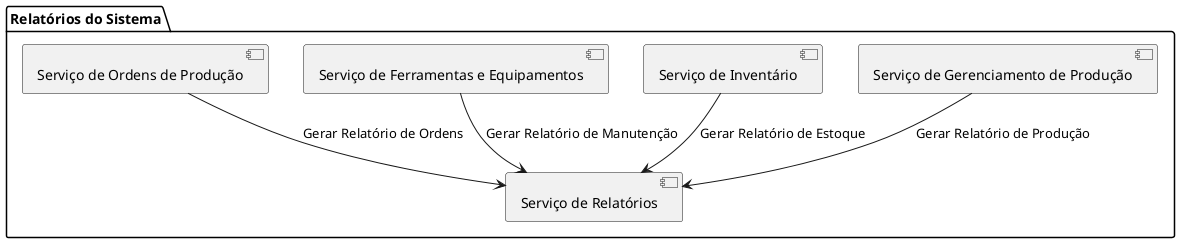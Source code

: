 @startuml
package "Relatórios do Sistema" {
  [Serviço de Gerenciamento de Produção] --> [Serviço de Relatórios] : Gerar Relatório de Produção
  [Serviço de Inventário] --> [Serviço de Relatórios] : Gerar Relatório de Estoque
  [Serviço de Ferramentas e Equipamentos] --> [Serviço de Relatórios] : Gerar Relatório de Manutenção
  [Serviço de Ordens de Produção] --> [Serviço de Relatórios] : Gerar Relatório de Ordens
}
@enduml

